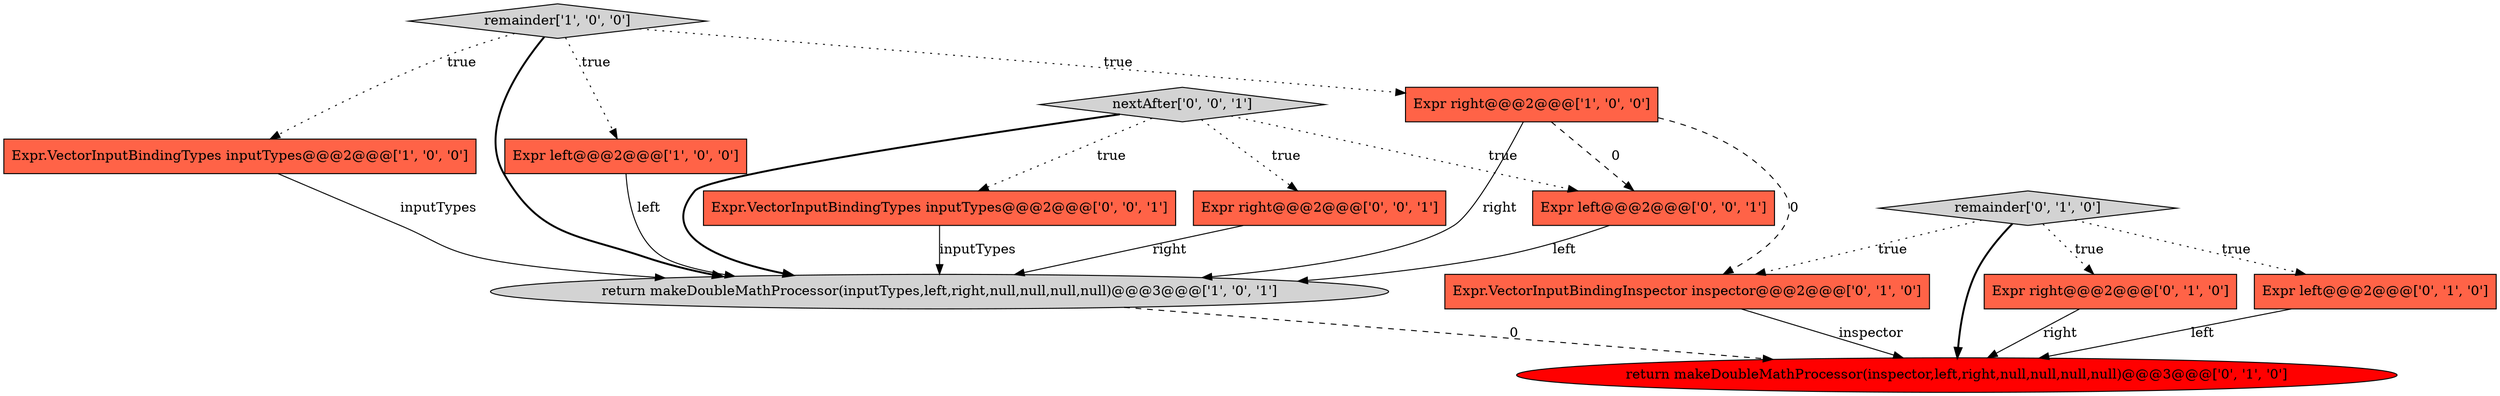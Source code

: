 digraph {
8 [style = filled, label = "return makeDoubleMathProcessor(inspector,left,right,null,null,null,null)@@@3@@@['0', '1', '0']", fillcolor = red, shape = ellipse image = "AAA1AAABBB2BBB"];
10 [style = filled, label = "Expr.VectorInputBindingTypes inputTypes@@@2@@@['0', '0', '1']", fillcolor = tomato, shape = box image = "AAA0AAABBB3BBB"];
7 [style = filled, label = "Expr.VectorInputBindingInspector inspector@@@2@@@['0', '1', '0']", fillcolor = tomato, shape = box image = "AAA1AAABBB2BBB"];
12 [style = filled, label = "Expr left@@@2@@@['0', '0', '1']", fillcolor = tomato, shape = box image = "AAA0AAABBB3BBB"];
5 [style = filled, label = "Expr right@@@2@@@['0', '1', '0']", fillcolor = tomato, shape = box image = "AAA0AAABBB2BBB"];
6 [style = filled, label = "Expr left@@@2@@@['0', '1', '0']", fillcolor = tomato, shape = box image = "AAA0AAABBB2BBB"];
3 [style = filled, label = "remainder['1', '0', '0']", fillcolor = lightgray, shape = diamond image = "AAA0AAABBB1BBB"];
4 [style = filled, label = "Expr right@@@2@@@['1', '0', '0']", fillcolor = tomato, shape = box image = "AAA1AAABBB1BBB"];
11 [style = filled, label = "Expr right@@@2@@@['0', '0', '1']", fillcolor = tomato, shape = box image = "AAA0AAABBB3BBB"];
2 [style = filled, label = "Expr.VectorInputBindingTypes inputTypes@@@2@@@['1', '0', '0']", fillcolor = tomato, shape = box image = "AAA0AAABBB1BBB"];
1 [style = filled, label = "return makeDoubleMathProcessor(inputTypes,left,right,null,null,null,null)@@@3@@@['1', '0', '1']", fillcolor = lightgray, shape = ellipse image = "AAA0AAABBB1BBB"];
9 [style = filled, label = "remainder['0', '1', '0']", fillcolor = lightgray, shape = diamond image = "AAA0AAABBB2BBB"];
13 [style = filled, label = "nextAfter['0', '0', '1']", fillcolor = lightgray, shape = diamond image = "AAA0AAABBB3BBB"];
0 [style = filled, label = "Expr left@@@2@@@['1', '0', '0']", fillcolor = tomato, shape = box image = "AAA0AAABBB1BBB"];
7->8 [style = solid, label="inspector"];
3->1 [style = bold, label=""];
13->12 [style = dotted, label="true"];
10->1 [style = solid, label="inputTypes"];
11->1 [style = solid, label="right"];
2->1 [style = solid, label="inputTypes"];
3->4 [style = dotted, label="true"];
9->6 [style = dotted, label="true"];
13->10 [style = dotted, label="true"];
9->8 [style = bold, label=""];
13->1 [style = bold, label=""];
0->1 [style = solid, label="left"];
4->12 [style = dashed, label="0"];
4->1 [style = solid, label="right"];
4->7 [style = dashed, label="0"];
12->1 [style = solid, label="left"];
3->0 [style = dotted, label="true"];
13->11 [style = dotted, label="true"];
1->8 [style = dashed, label="0"];
9->7 [style = dotted, label="true"];
5->8 [style = solid, label="right"];
3->2 [style = dotted, label="true"];
6->8 [style = solid, label="left"];
9->5 [style = dotted, label="true"];
}
